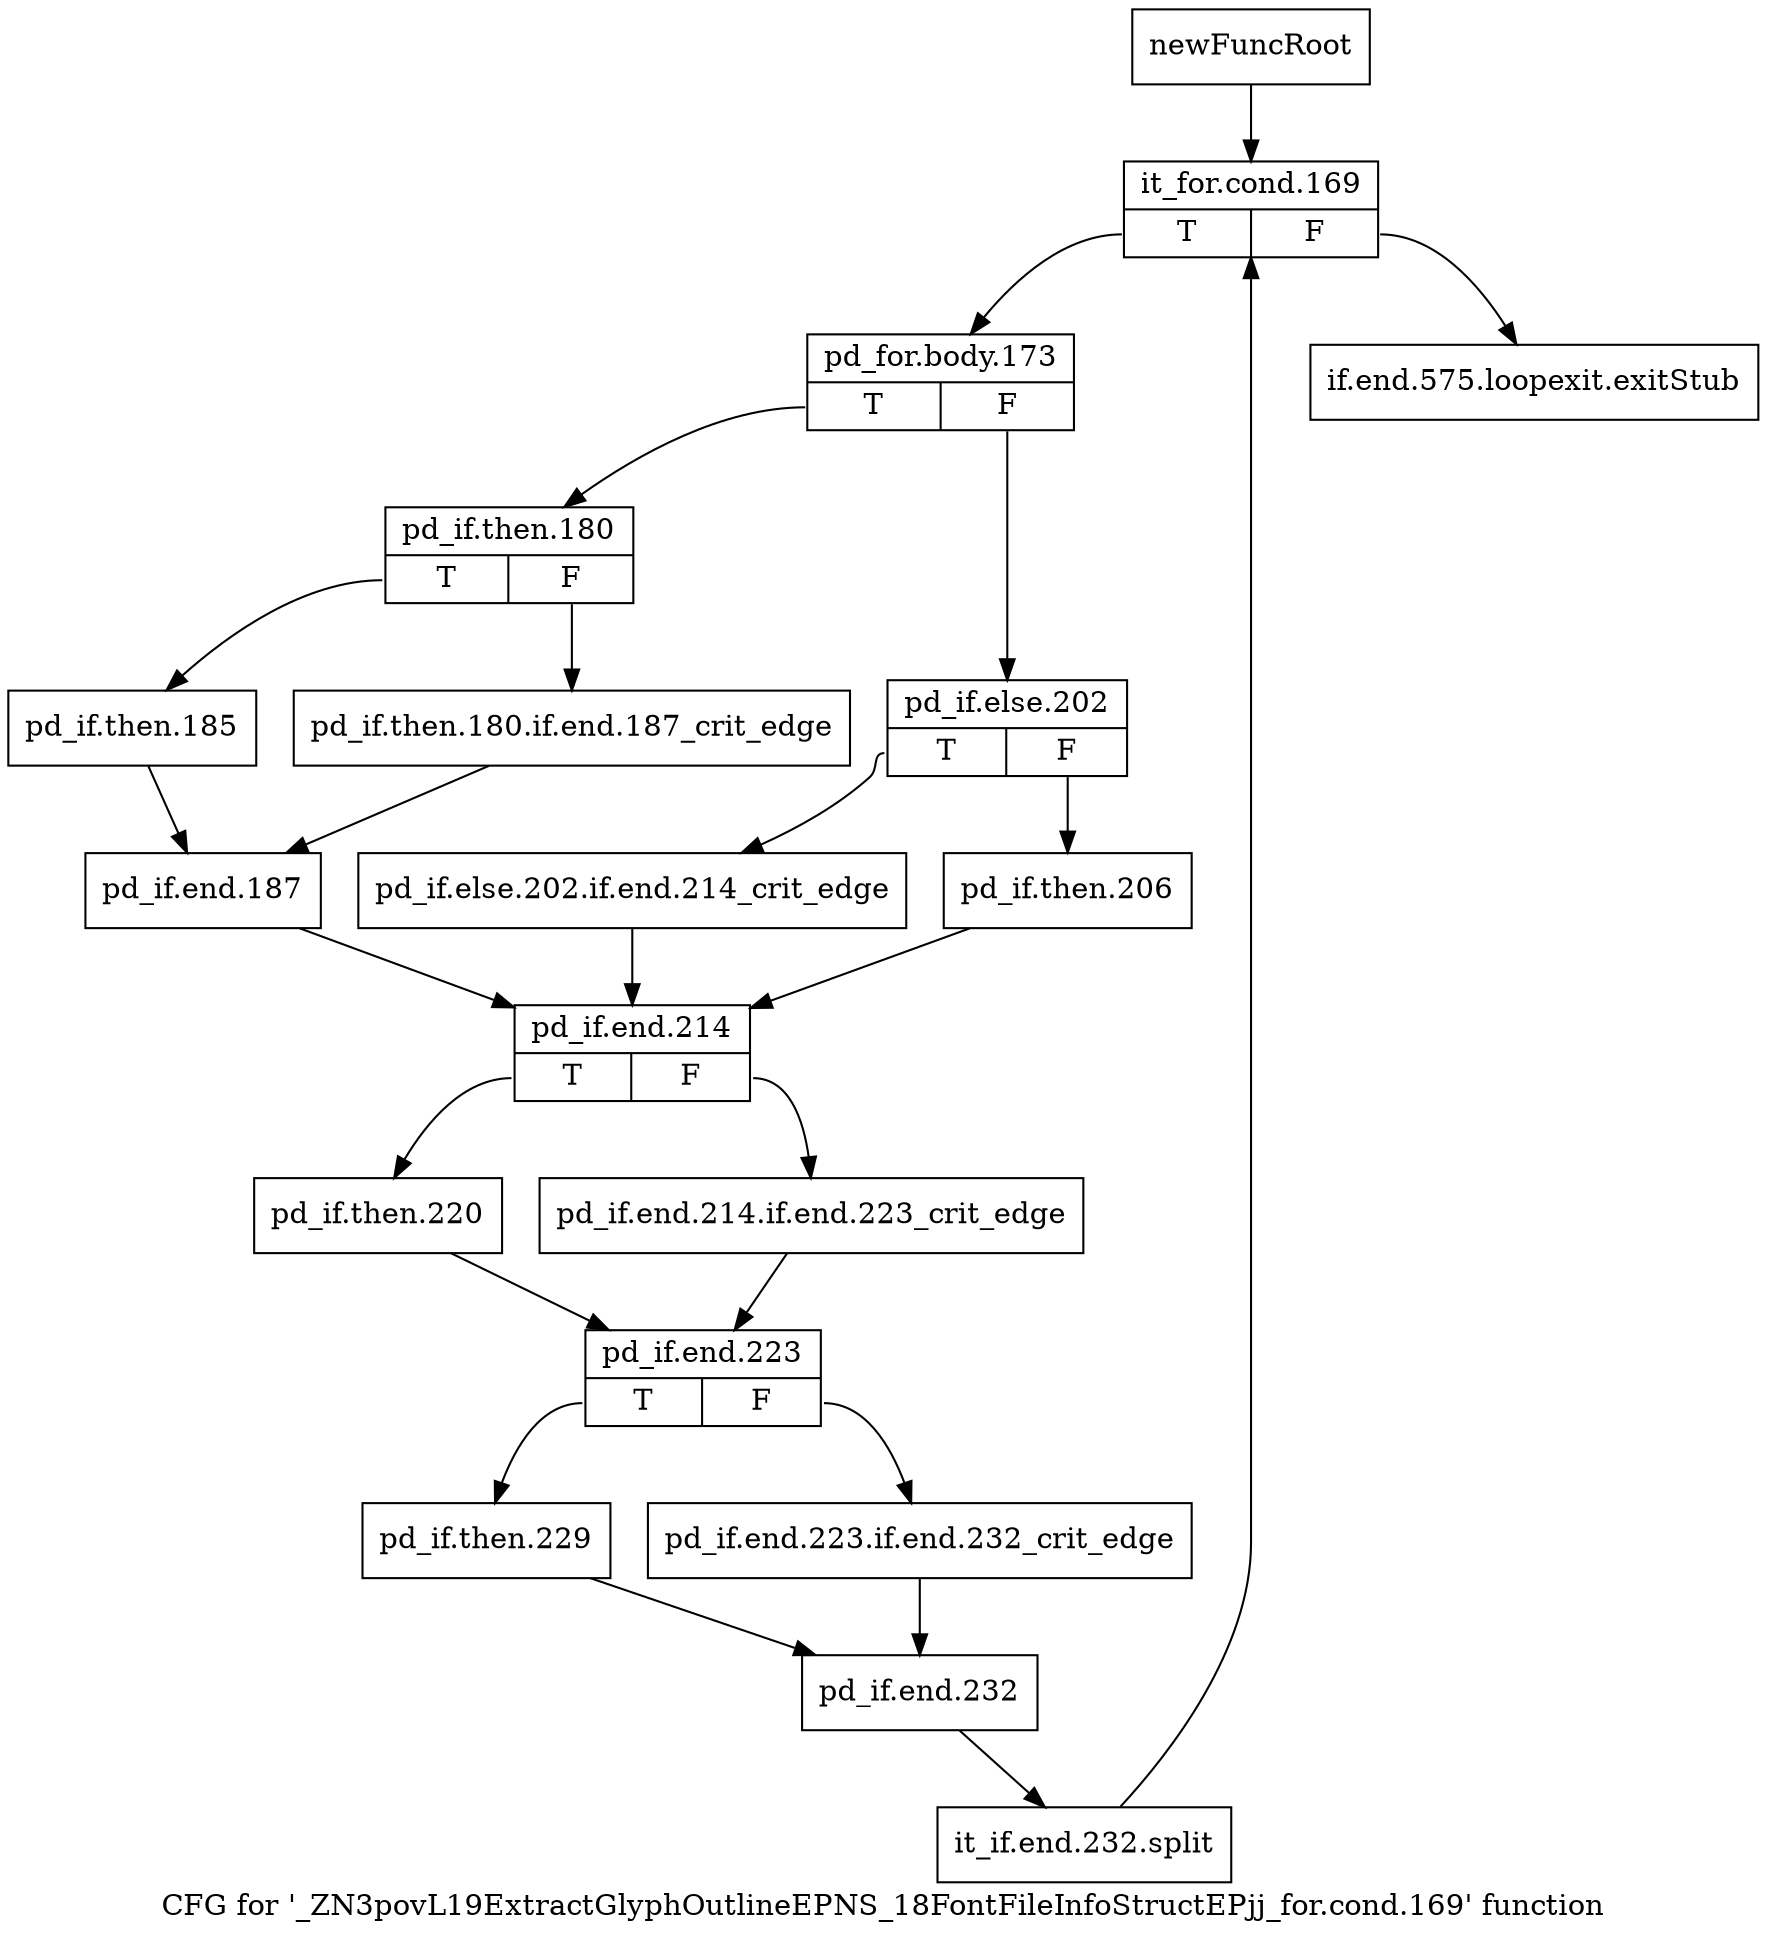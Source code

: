 digraph "CFG for '_ZN3povL19ExtractGlyphOutlineEPNS_18FontFileInfoStructEPjj_for.cond.169' function" {
	label="CFG for '_ZN3povL19ExtractGlyphOutlineEPNS_18FontFileInfoStructEPjj_for.cond.169' function";

	Node0x2d88b80 [shape=record,label="{newFuncRoot}"];
	Node0x2d88b80 -> Node0x2d88c20;
	Node0x2d88bd0 [shape=record,label="{if.end.575.loopexit.exitStub}"];
	Node0x2d88c20 [shape=record,label="{it_for.cond.169|{<s0>T|<s1>F}}"];
	Node0x2d88c20:s0 -> Node0x2d88c70;
	Node0x2d88c20:s1 -> Node0x2d88bd0;
	Node0x2d88c70 [shape=record,label="{pd_for.body.173|{<s0>T|<s1>F}}"];
	Node0x2d88c70:s0 -> Node0x2d88db0;
	Node0x2d88c70:s1 -> Node0x2d88cc0;
	Node0x2d88cc0 [shape=record,label="{pd_if.else.202|{<s0>T|<s1>F}}"];
	Node0x2d88cc0:s0 -> Node0x2d88d60;
	Node0x2d88cc0:s1 -> Node0x2d88d10;
	Node0x2d88d10 [shape=record,label="{pd_if.then.206}"];
	Node0x2d88d10 -> Node0x2d88ef0;
	Node0x2d88d60 [shape=record,label="{pd_if.else.202.if.end.214_crit_edge}"];
	Node0x2d88d60 -> Node0x2d88ef0;
	Node0x2d88db0 [shape=record,label="{pd_if.then.180|{<s0>T|<s1>F}}"];
	Node0x2d88db0:s0 -> Node0x2d88e50;
	Node0x2d88db0:s1 -> Node0x2d88e00;
	Node0x2d88e00 [shape=record,label="{pd_if.then.180.if.end.187_crit_edge}"];
	Node0x2d88e00 -> Node0x2d88ea0;
	Node0x2d88e50 [shape=record,label="{pd_if.then.185}"];
	Node0x2d88e50 -> Node0x2d88ea0;
	Node0x2d88ea0 [shape=record,label="{pd_if.end.187}"];
	Node0x2d88ea0 -> Node0x2d88ef0;
	Node0x2d88ef0 [shape=record,label="{pd_if.end.214|{<s0>T|<s1>F}}"];
	Node0x2d88ef0:s0 -> Node0x2d88f90;
	Node0x2d88ef0:s1 -> Node0x2d88f40;
	Node0x2d88f40 [shape=record,label="{pd_if.end.214.if.end.223_crit_edge}"];
	Node0x2d88f40 -> Node0x2d88fe0;
	Node0x2d88f90 [shape=record,label="{pd_if.then.220}"];
	Node0x2d88f90 -> Node0x2d88fe0;
	Node0x2d88fe0 [shape=record,label="{pd_if.end.223|{<s0>T|<s1>F}}"];
	Node0x2d88fe0:s0 -> Node0x2d89080;
	Node0x2d88fe0:s1 -> Node0x2d89030;
	Node0x2d89030 [shape=record,label="{pd_if.end.223.if.end.232_crit_edge}"];
	Node0x2d89030 -> Node0x2d890d0;
	Node0x2d89080 [shape=record,label="{pd_if.then.229}"];
	Node0x2d89080 -> Node0x2d890d0;
	Node0x2d890d0 [shape=record,label="{pd_if.end.232}"];
	Node0x2d890d0 -> Node0x3a0c4c0;
	Node0x3a0c4c0 [shape=record,label="{it_if.end.232.split}"];
	Node0x3a0c4c0 -> Node0x2d88c20;
}
